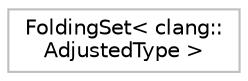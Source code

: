 digraph "Graphical Class Hierarchy"
{
 // LATEX_PDF_SIZE
  bgcolor="transparent";
  edge [fontname="Helvetica",fontsize="10",labelfontname="Helvetica",labelfontsize="10"];
  node [fontname="Helvetica",fontsize="10",shape=record];
  rankdir="LR";
  Node0 [label="FoldingSet\< clang::\lAdjustedType \>",height=0.2,width=0.4,color="grey75",tooltip=" "];
}

